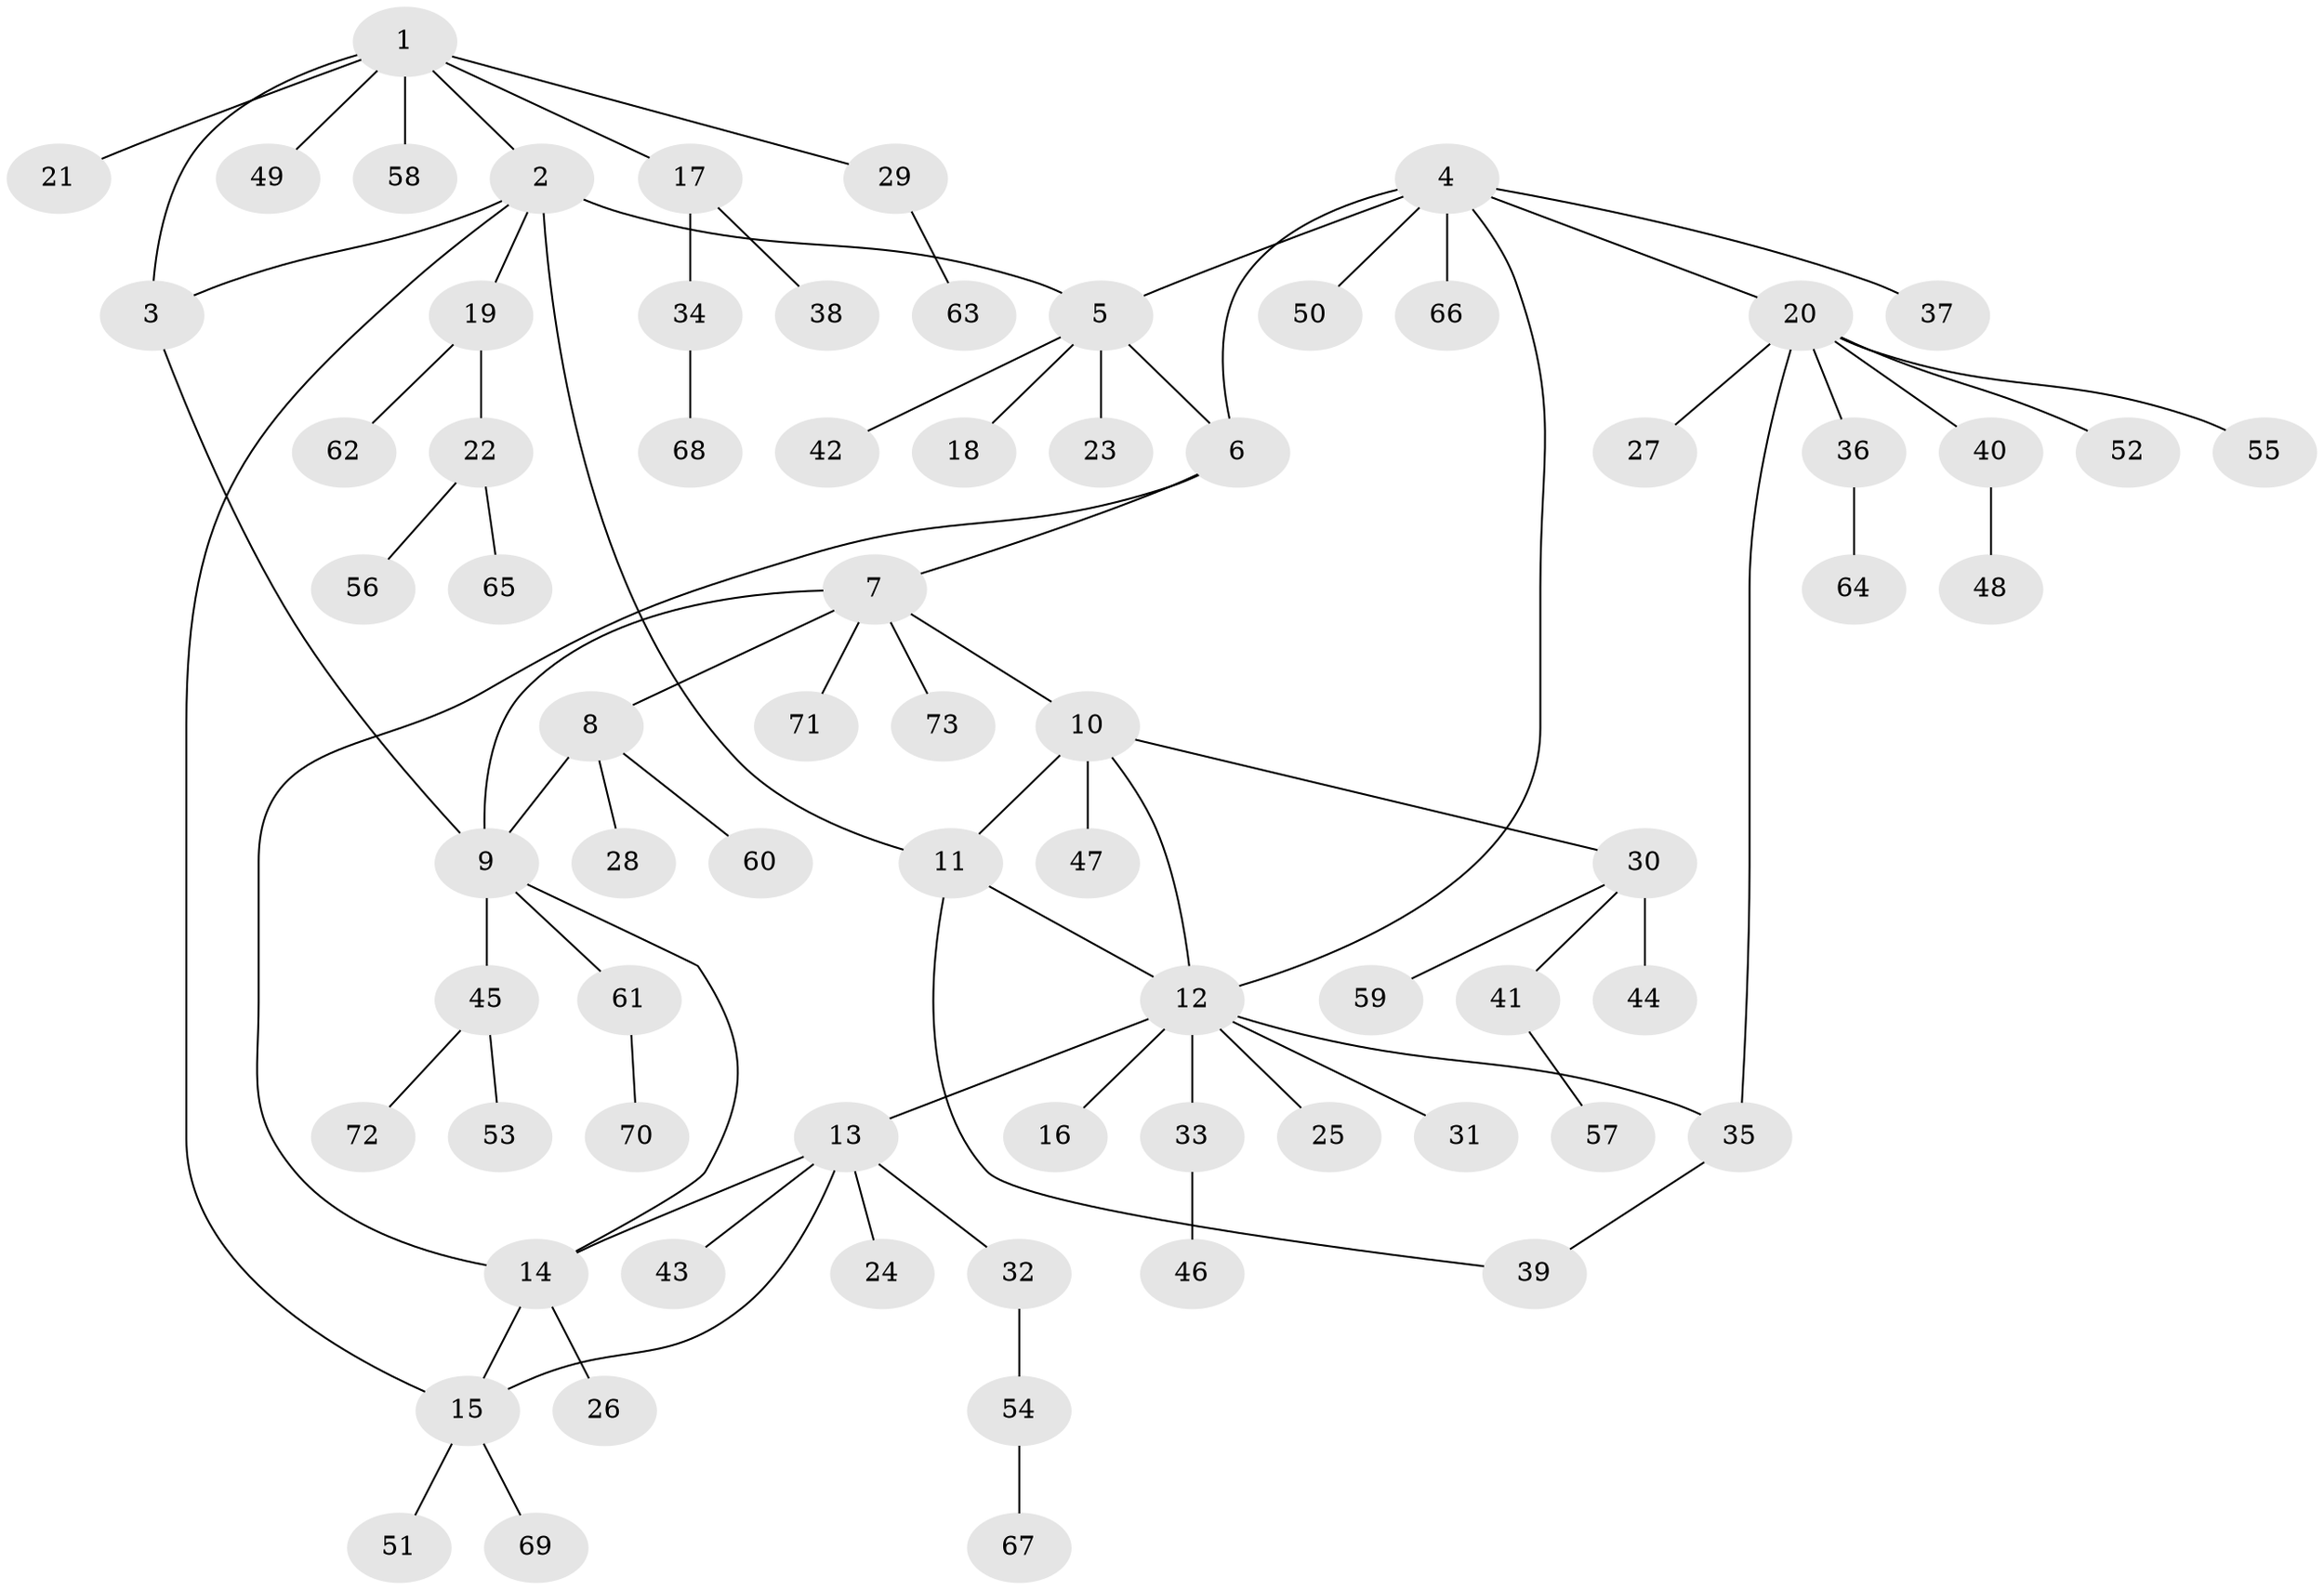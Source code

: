 // Generated by graph-tools (version 1.1) at 2025/26/03/09/25 03:26:34]
// undirected, 73 vertices, 85 edges
graph export_dot {
graph [start="1"]
  node [color=gray90,style=filled];
  1;
  2;
  3;
  4;
  5;
  6;
  7;
  8;
  9;
  10;
  11;
  12;
  13;
  14;
  15;
  16;
  17;
  18;
  19;
  20;
  21;
  22;
  23;
  24;
  25;
  26;
  27;
  28;
  29;
  30;
  31;
  32;
  33;
  34;
  35;
  36;
  37;
  38;
  39;
  40;
  41;
  42;
  43;
  44;
  45;
  46;
  47;
  48;
  49;
  50;
  51;
  52;
  53;
  54;
  55;
  56;
  57;
  58;
  59;
  60;
  61;
  62;
  63;
  64;
  65;
  66;
  67;
  68;
  69;
  70;
  71;
  72;
  73;
  1 -- 2;
  1 -- 3;
  1 -- 17;
  1 -- 21;
  1 -- 29;
  1 -- 49;
  1 -- 58;
  2 -- 3;
  2 -- 5;
  2 -- 11;
  2 -- 15;
  2 -- 19;
  3 -- 9;
  4 -- 5;
  4 -- 6;
  4 -- 12;
  4 -- 20;
  4 -- 37;
  4 -- 50;
  4 -- 66;
  5 -- 6;
  5 -- 18;
  5 -- 23;
  5 -- 42;
  6 -- 7;
  6 -- 14;
  7 -- 8;
  7 -- 9;
  7 -- 10;
  7 -- 71;
  7 -- 73;
  8 -- 9;
  8 -- 28;
  8 -- 60;
  9 -- 14;
  9 -- 45;
  9 -- 61;
  10 -- 11;
  10 -- 12;
  10 -- 30;
  10 -- 47;
  11 -- 12;
  11 -- 39;
  12 -- 13;
  12 -- 16;
  12 -- 25;
  12 -- 31;
  12 -- 33;
  12 -- 35;
  13 -- 14;
  13 -- 15;
  13 -- 24;
  13 -- 32;
  13 -- 43;
  14 -- 15;
  14 -- 26;
  15 -- 51;
  15 -- 69;
  17 -- 34;
  17 -- 38;
  19 -- 22;
  19 -- 62;
  20 -- 27;
  20 -- 35;
  20 -- 36;
  20 -- 40;
  20 -- 52;
  20 -- 55;
  22 -- 56;
  22 -- 65;
  29 -- 63;
  30 -- 41;
  30 -- 44;
  30 -- 59;
  32 -- 54;
  33 -- 46;
  34 -- 68;
  35 -- 39;
  36 -- 64;
  40 -- 48;
  41 -- 57;
  45 -- 53;
  45 -- 72;
  54 -- 67;
  61 -- 70;
}
